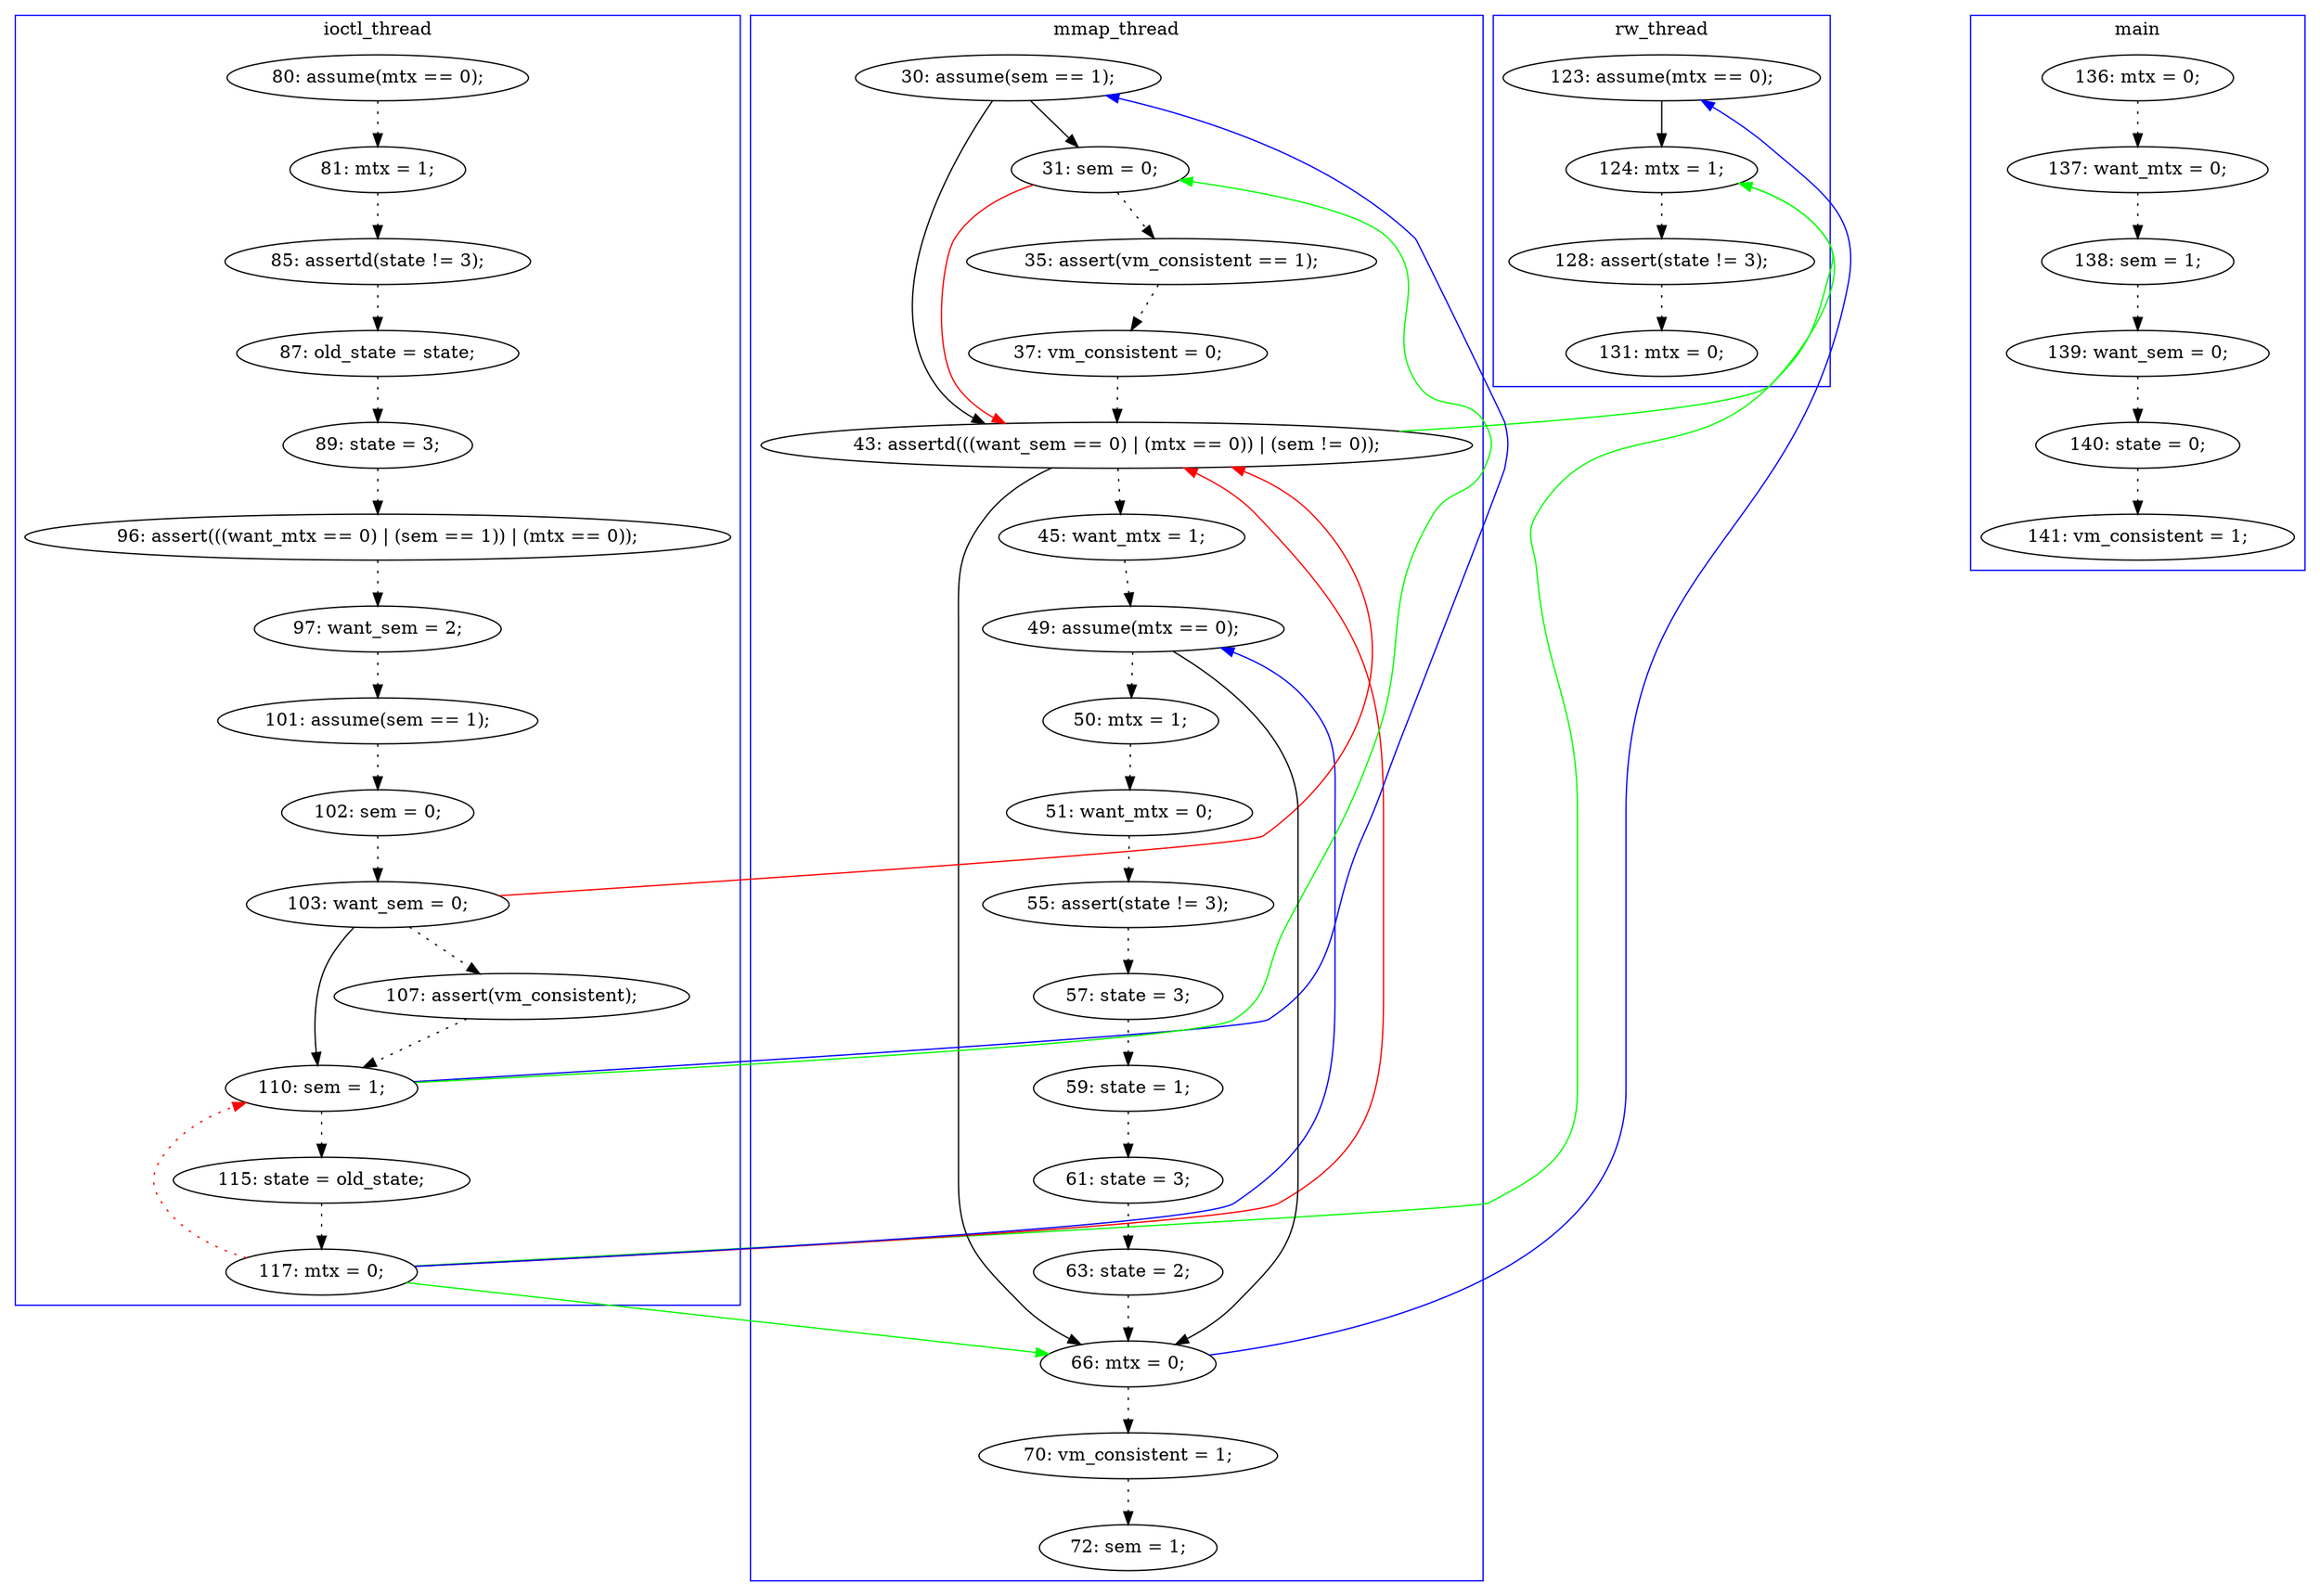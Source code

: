 digraph ProofObject {
	37 -> 38 [style = dotted, color = black]
	28 -> 51 [color = Green, constraint = false]
	44 -> 50 [color = Blue, constraint = false]
	43 -> 44 [style = dotted, color = black]
	22 -> 23 [style = dotted, color = black]
	34 -> 44 [color = Black]
	24 -> 26 [color = Black]
	15 -> 16 [style = dotted, color = black]
	14 -> 15 [style = dotted, color = black]
	23 -> 24 [style = dotted, color = black]
	32 -> 33 [style = dotted, color = black]
	26 -> 27 [style = dotted, color = black]
	30 -> 31 [color = Black]
	2 -> 3 [style = dotted, color = black]
	28 -> 44 [color = Green, constraint = false]
	45 -> 46 [style = dotted, color = black]
	31 -> 34 [color = Red, constraint = false]
	30 -> 34 [color = Black]
	36 -> 44 [color = Black]
	31 -> 32 [style = dotted, color = black]
	35 -> 36 [style = dotted, color = black]
	34 -> 35 [style = dotted, color = black]
	38 -> 39 [style = dotted, color = black]
	6 -> 7 [style = dotted, color = black]
	26 -> 31 [color = Green, constraint = false]
	36 -> 37 [style = dotted, color = black]
	41 -> 42 [style = dotted, color = black]
	16 -> 17 [style = dotted, color = black]
	5 -> 6 [style = dotted, color = black]
	28 -> 36 [color = Blue, constraint = false]
	18 -> 20 [style = dotted, color = black]
	24 -> 34 [color = Red, constraint = false]
	20 -> 21 [style = dotted, color = black]
	39 -> 40 [style = dotted, color = black]
	53 -> 54 [style = dotted, color = black]
	25 -> 26 [style = dotted, color = black]
	17 -> 18 [style = dotted, color = black]
	44 -> 45 [style = dotted, color = black]
	50 -> 51 [color = Black]
	40 -> 41 [style = dotted, color = black]
	27 -> 28 [style = dotted, color = black]
	28 -> 26 [style = dotted, color = red, constraint = false]
	24 -> 25 [style = dotted, color = black]
	28 -> 34 [color = Red, constraint = false]
	42 -> 43 [style = dotted, color = black]
	26 -> 30 [color = Blue, constraint = false]
	34 -> 51 [color = Green, constraint = false]
	21 -> 22 [style = dotted, color = black]
	51 -> 53 [style = dotted, color = black]
	4 -> 5 [style = dotted, color = black]
	33 -> 34 [style = dotted, color = black]
	3 -> 4 [style = dotted, color = black]
	subgraph cluster0 {
		label = main
		color = blue
		3  [label = "137: want_mtx = 0;"]
		5  [label = "139: want_sem = 0;"]
		7  [label = "141: vm_consistent = 1;"]
		2  [label = "136: mtx = 0;"]
		4  [label = "138: sem = 1;"]
		6  [label = "140: state = 0;"]
	}
	subgraph cluster2 {
		label = ioctl_thread
		color = blue
		14  [label = "80: assume(mtx == 0);"]
		26  [label = "110: sem = 1;"]
		17  [label = "87: old_state = state;"]
		15  [label = "81: mtx = 1;"]
		18  [label = "89: state = 3;"]
		20  [label = "96: assert(((want_mtx == 0) | (sem == 1)) | (mtx == 0));"]
		21  [label = "97: want_sem = 2;"]
		28  [label = "117: mtx = 0;"]
		22  [label = "101: assume(sem == 1);"]
		24  [label = "103: want_sem = 0;"]
		25  [label = "107: assert(vm_consistent);"]
		16  [label = "85: assertd(state != 3);"]
		27  [label = "115: state = old_state;"]
		23  [label = "102: sem = 0;"]
	}
	subgraph cluster3 {
		label = rw_thread
		color = blue
		53  [label = "128: assert(state != 3);"]
		54  [label = "131: mtx = 0;"]
		51  [label = "124: mtx = 1;"]
		50  [label = "123: assume(mtx == 0);"]
	}
	subgraph cluster1 {
		label = mmap_thread
		color = blue
		30  [label = "30: assume(sem == 1);"]
		41  [label = "59: state = 1;"]
		31  [label = "31: sem = 0;"]
		44  [label = "66: mtx = 0;"]
		37  [label = "50: mtx = 1;"]
		34  [label = "43: assertd(((want_sem == 0) | (mtx == 0)) | (sem != 0));"]
		38  [label = "51: want_mtx = 0;"]
		32  [label = "35: assert(vm_consistent == 1);"]
		39  [label = "55: assert(state != 3);"]
		36  [label = "49: assume(mtx == 0);"]
		42  [label = "61: state = 3;"]
		40  [label = "57: state = 3;"]
		33  [label = "37: vm_consistent = 0;"]
		45  [label = "70: vm_consistent = 1;"]
		46  [label = "72: sem = 1;"]
		43  [label = "63: state = 2;"]
		35  [label = "45: want_mtx = 1;"]
	}
}